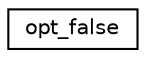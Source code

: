 digraph G
{
 // INTERACTIVE_SVG=YES
  edge [fontname="Helvetica",fontsize="10",labelfontname="Helvetica",labelfontsize="10"];
  node [fontname="Helvetica",fontsize="10",shape=record];
  rankdir="LR";
  Node1 [label="opt_false",height=0.2,width=0.4,color="black", fillcolor="white", style="filled",URL="$da/d3b/structopt__false.html"];
}
